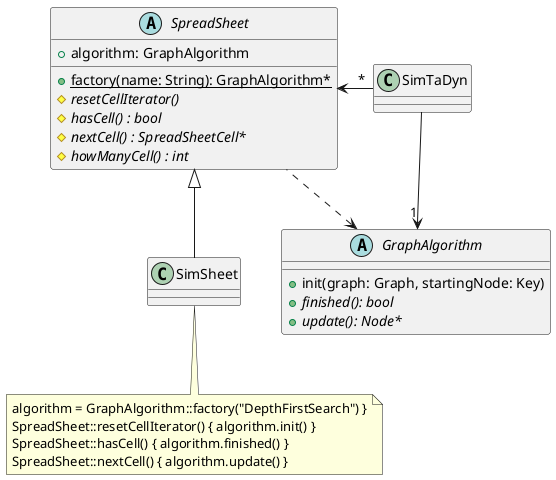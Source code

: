 @startuml

note as N1
algorithm = GraphAlgorithm::factory("DepthFirstSearch") }
SpreadSheet::resetCellIterator() { algorithm.init() }
SpreadSheet::hasCell() { algorithm.finished() }
SpreadSheet::nextCell() { algorithm.update() }
end note

abstract class GraphAlgorithm {
+init(graph: Graph, startingNode: Key)
+{abstract} finished(): bool
+{abstract} update(): Node*
}

abstract class SpreadSheet {
+{static} factory(name: String): GraphAlgorithm*
#{abstract} resetCellIterator()
#{abstract} hasCell() : bool
#{abstract} nextCell() : SpreadSheetCell*
#{abstract} howManyCell() : int
+algorithm: GraphAlgorithm
}

class SimSheet {

}

SpreadSheet <- "*" SimTaDyn
SimTaDyn --> "1" GraphAlgorithm
GraphAlgorithm <.. SpreadSheet
SpreadSheet <|-- SimSheet
SimSheet -- N1

@enduml
